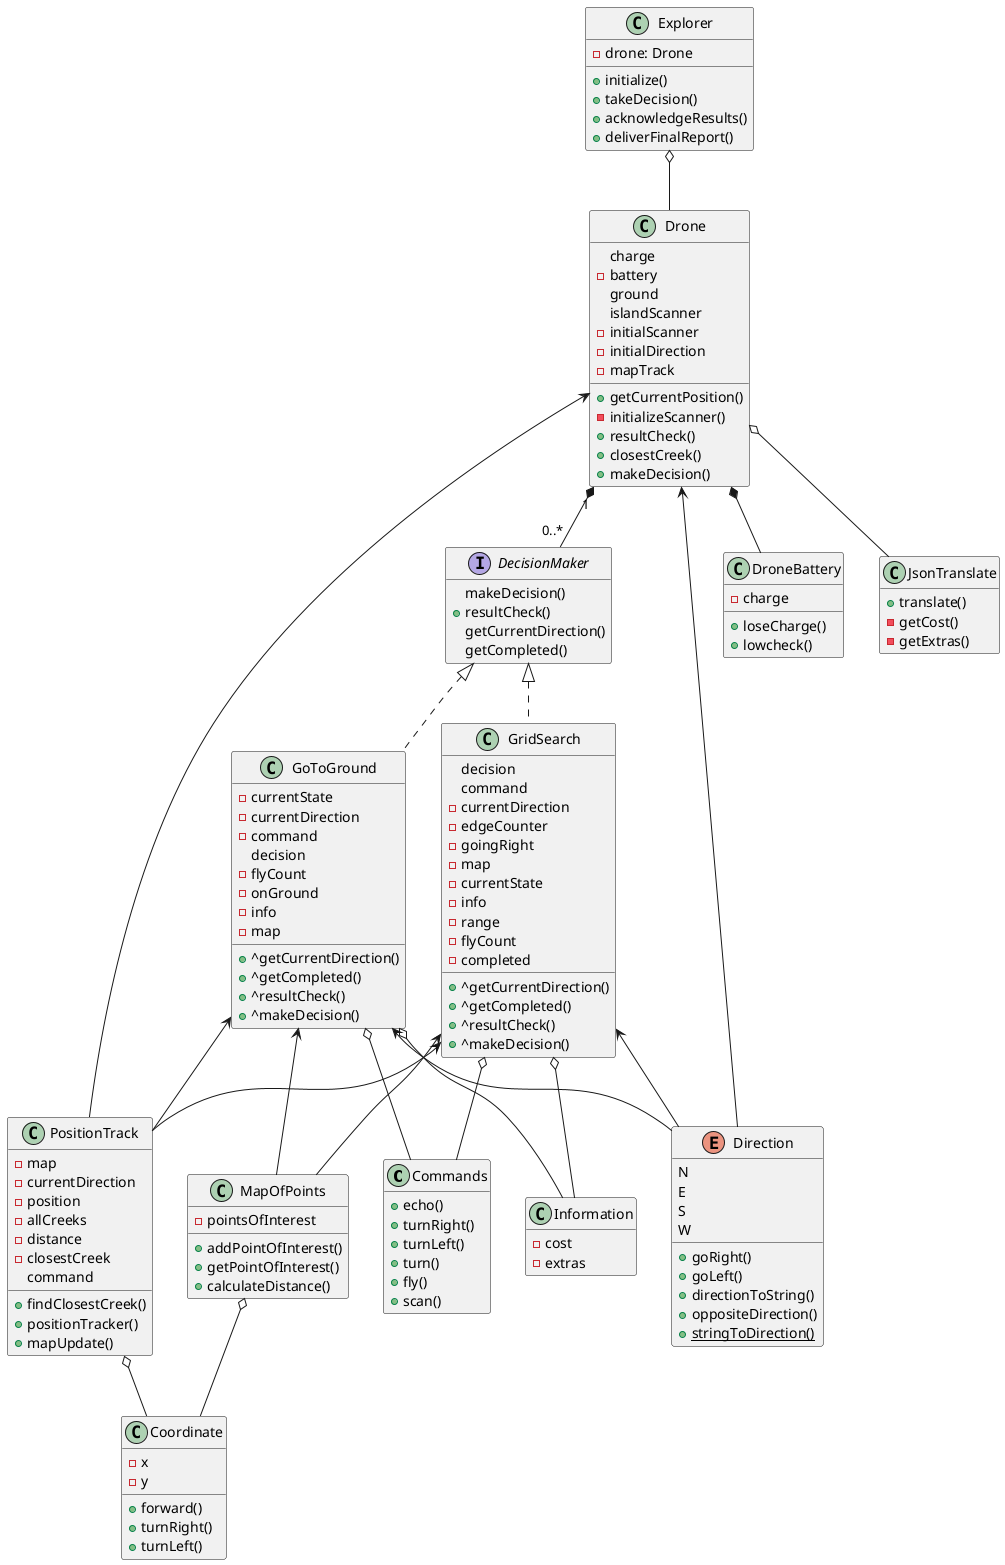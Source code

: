 @startuml

hide empty members

class Commands {
    + echo()
    + turnRight()
    + turnLeft()
    + turn()
    + fly()
    + scan()
}

class Coordinate {
    - x
    - y
    + forward()
    + turnRight()
    + turnLeft()
}

interface DecisionMaker {
    makeDecision()
    + resultCheck()
    getCurrentDirection()
    getCompleted()
}

enum Direction {
    N
    E
    S
    W
    + goRight()
    + goLeft()
    + directionToString()
    + oppositeDirection()
    + {static} stringToDirection()
}

class Drone {
    charge
    - battery
    ground
    islandScanner
    - initialScanner
    - initialDirection
    - mapTrack
    + getCurrentPosition()
    - initializeScanner()
    + resultCheck()
    + closestCreek()
    + makeDecision()
}

class DroneBattery {
    - charge
    + loseCharge()
    + lowcheck()
}

class Explorer {
    - drone: Drone
    + initialize()
    + takeDecision()
    + acknowledgeResults()
    + deliverFinalReport()
}

class GoToGround implements DecisionMaker {
    - currentState
    - currentDirection
    - command
    decision
    - flyCount
    - onGround
    - info
    - map
    + ^getCurrentDirection()
    + ^getCompleted()
    + ^resultCheck()
    + ^makeDecision()
}

class GridSearch implements DecisionMaker {
    decision
    command
    - currentDirection
    - edgeCounter
    - goingRight
    - map
    - currentState
    - info
    - range
    - flyCount
    - completed
    + ^getCurrentDirection()
    + ^getCompleted()
    + ^resultCheck()
    + ^makeDecision()
}

class Information {
    - cost
    - extras
}

class JsonTranslate {
    + translate()
    - getCost()
    - getExtras()
}

class MapOfPoints {
    - pointsOfInterest
    + addPointOfInterest()
    + getPointOfInterest()
    + calculateDistance()
}

class PositionTrack {
    - map
    - currentDirection
    - position
    - allCreeks
    - distance
    - closestCreek
    command
    + findClosestCreek()
    + positionTracker()
    + mapUpdate()
}

Explorer o-- Drone
Drone "1" *-- "0..*" DecisionMaker
Drone o-- JsonTranslate
Drone *-- DroneBattery
GoToGround o-- Commands
GridSearch o-- Commands
GoToGround <-- MapOfPoints
GridSearch <-- MapOfPoints
MapOfPoints o-- Coordinate
GoToGround <-- PositionTrack
GridSearch <-- PositionTrack
PositionTrack o-- Coordinate
GoToGround o-- Information
GridSearch o-- Information
Drone <-- Direction
GoToGround <-- Direction
GridSearch <-- Direction
Drone <- PositionTrack

@enduml